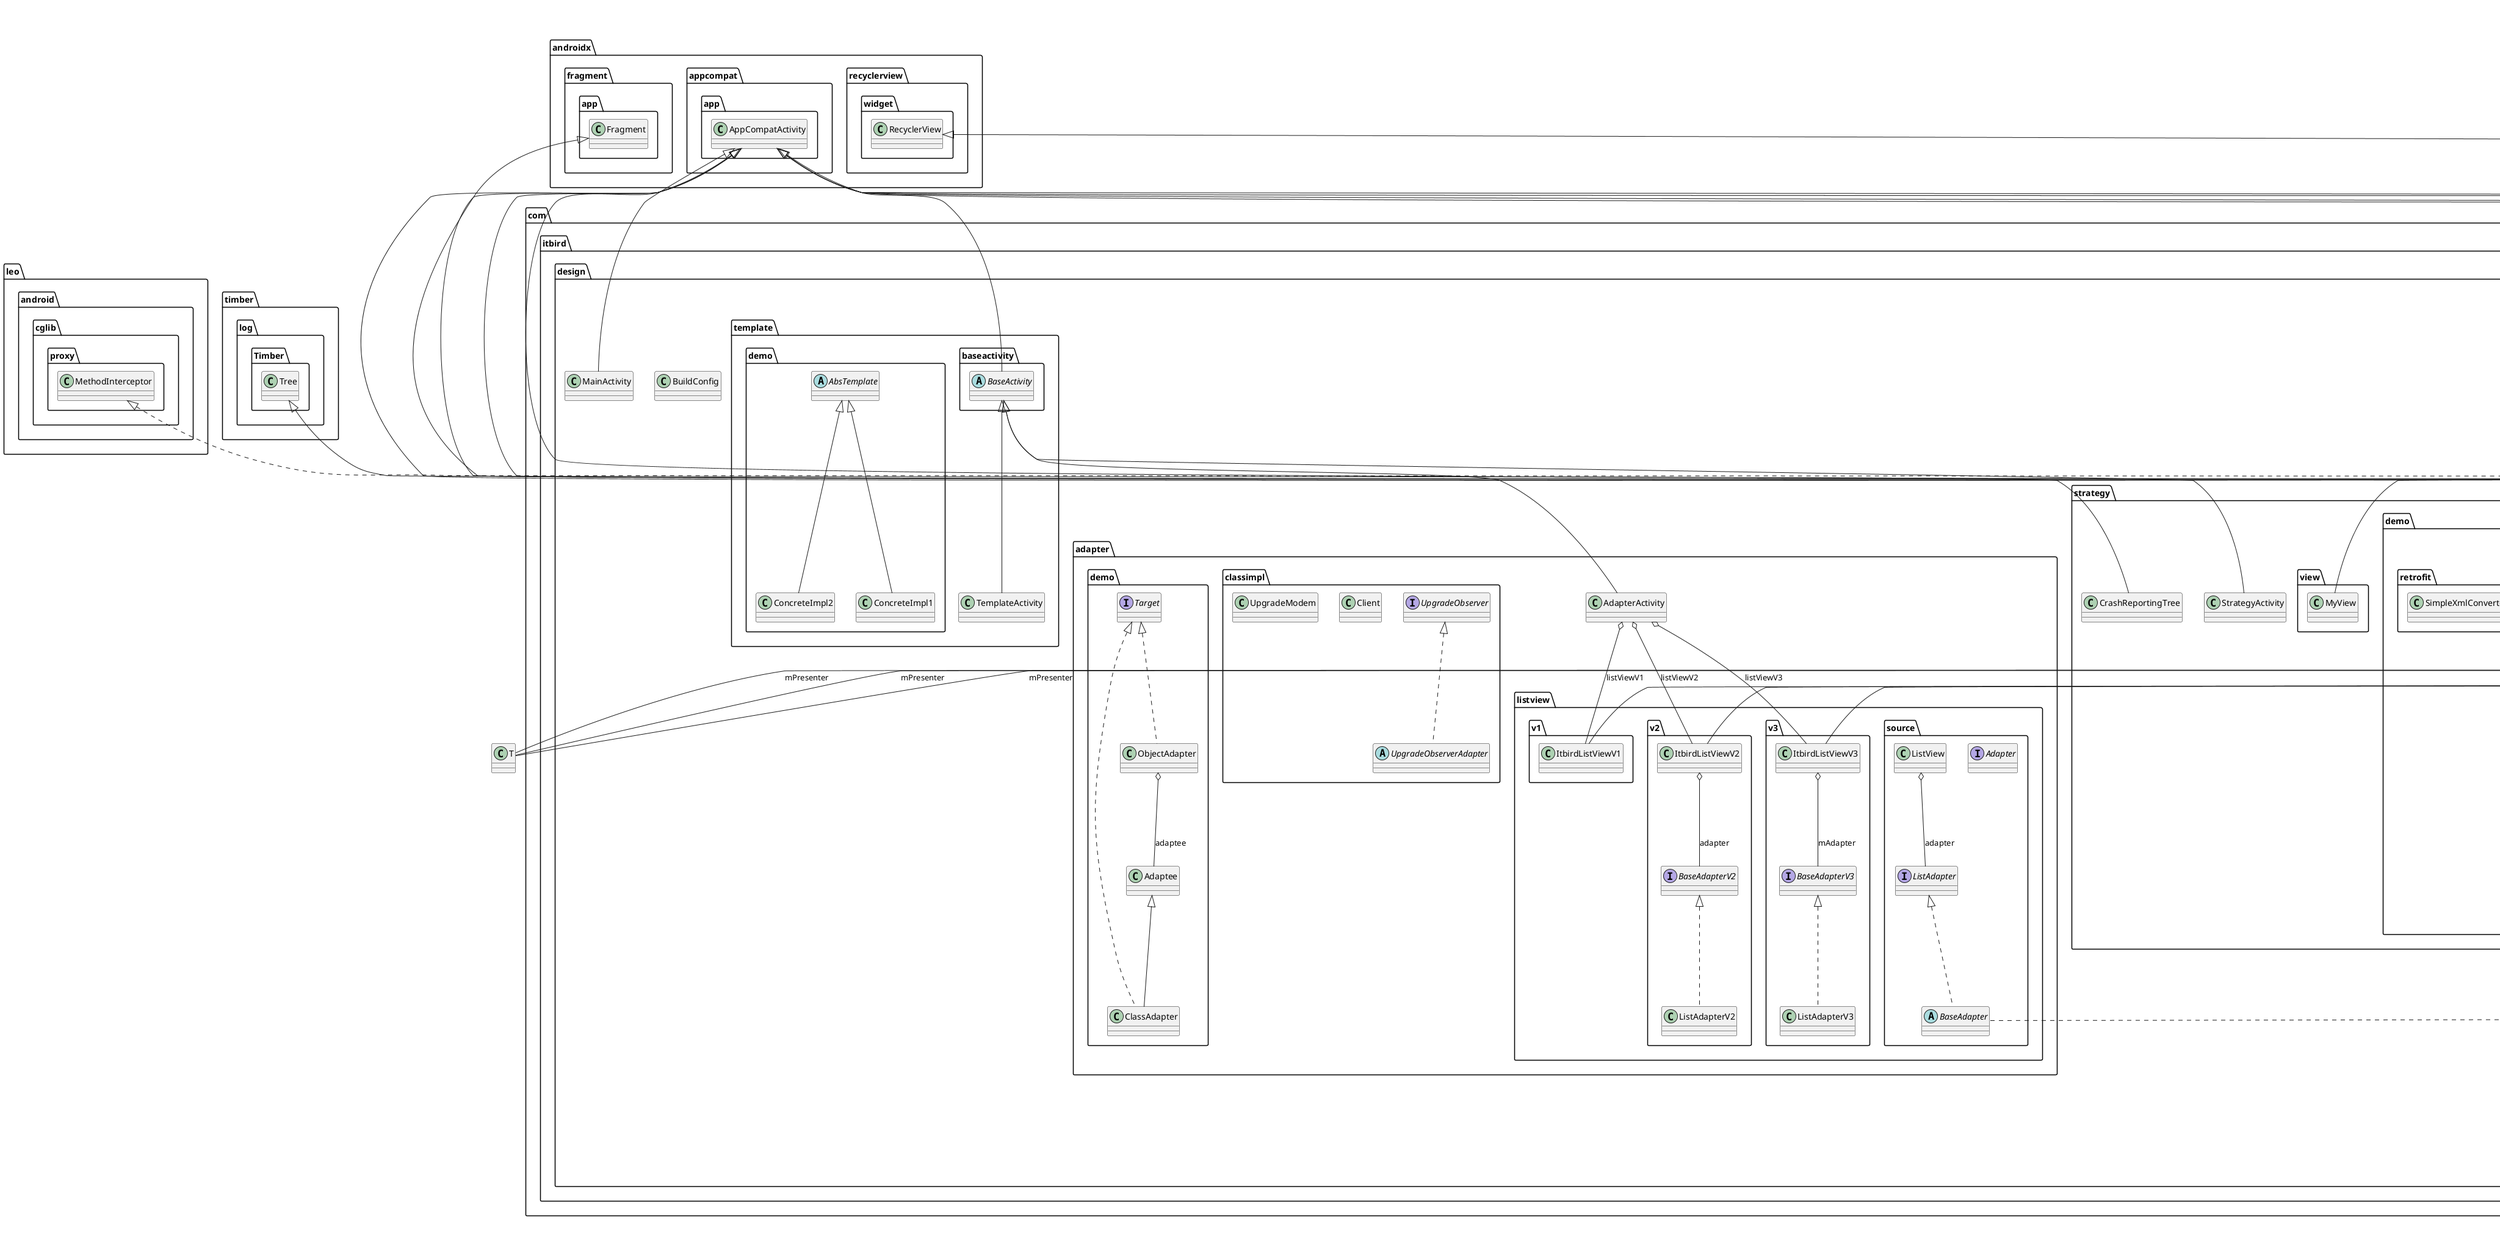 @startuml

title __DESIGNPATTERNPRACTICE.APP's Class Diagram__\n

  namespace com.itbird.design {
    class com.itbird.design.APP {
    }
  }
  

  namespace com.itbird.design {
    class com.itbird.design.BuildConfig {
    }
  }
  

  namespace com.itbird.design {
    class com.itbird.design.MainActivity {
    }
  }
  

  namespace com.itbird.design {
    namespace adapter {
      class com.itbird.design.adapter.AdapterActivity {
      }
    }
  }
  

  namespace com.itbird.design {
    namespace adapter {
      namespace classimpl {
        class com.itbird.design.adapter.classimpl.Client {
        }
      }
    }
  }
  

  namespace com.itbird.design {
    namespace adapter {
      namespace classimpl {
        class com.itbird.design.adapter.classimpl.UpgradeModem {
        }
      }
    }
  }
  

  namespace com.itbird.design {
    namespace adapter {
      namespace classimpl {
        interface com.itbird.design.adapter.classimpl.UpgradeObserver {
        }
      }
    }
  }
  

  namespace com.itbird.design {
    namespace adapter {
      namespace classimpl {
        abstract class com.itbird.design.adapter.classimpl.UpgradeObserverAdapter {
        }
      }
    }
  }
  

  namespace com.itbird.design {
    namespace adapter {
      namespace demo {
        class com.itbird.design.adapter.demo.Adaptee {
        }
      }
    }
  }
  

  namespace com.itbird.design {
    namespace adapter {
      namespace demo {
        class com.itbird.design.adapter.demo.ClassAdapter {
        }
      }
    }
  }
  

  namespace com.itbird.design {
    namespace adapter {
      namespace demo {
        class com.itbird.design.adapter.demo.ObjectAdapter {
        }
      }
    }
  }
  

  namespace com.itbird.design {
    namespace adapter {
      namespace demo {
        interface com.itbird.design.adapter.demo.Target {
        }
      }
    }
  }
  

  namespace com.itbird.design {
    namespace adapter {
      namespace listview.source {
        interface com.itbird.design.adapter.listview.source.Adapter {
        }
      }
    }
  }
  

  namespace com.itbird.design {
    namespace adapter {
      namespace listview.source {
        abstract class com.itbird.design.adapter.listview.source.BaseAdapter {
        }
      }
    }
  }
  

  namespace com.itbird.design {
    namespace adapter {
      namespace listview.source {
        interface com.itbird.design.adapter.listview.source.ListAdapter {
        }
      }
    }
  }
  

  namespace com.itbird.design {
    namespace adapter {
      namespace listview.source {
        class com.itbird.design.adapter.listview.source.ListView {
        }
      }
    }
  }
  

  namespace com.itbird.design {
    namespace adapter {
      namespace listview.v1 {
        class com.itbird.design.adapter.listview.v1.ItbirdListViewV1 {
        }
      }
    }
  }
  

  namespace com.itbird.design {
    namespace adapter {
      namespace listview.v2 {
        interface com.itbird.design.adapter.listview.v2.BaseAdapterV2 {
        }
      }
    }
  }
  

  namespace com.itbird.design {
    namespace adapter {
      namespace listview.v2 {
        class com.itbird.design.adapter.listview.v2.ItbirdListViewV2 {
        }
      }
    }
  }
  

  namespace com.itbird.design {
    namespace adapter {
      namespace listview.v2 {
        class com.itbird.design.adapter.listview.v2.ListAdapterV2 {
        }
      }
    }
  }
  

  namespace com.itbird.design {
    namespace adapter {
      namespace listview.v3 {
        interface com.itbird.design.adapter.listview.v3.BaseAdapterV3 {
        }
      }
    }
  }
  

  namespace com.itbird.design {
    namespace adapter {
      namespace listview.v3 {
        class com.itbird.design.adapter.listview.v3.ItbirdListViewV3 {
        }
      }
    }
  }
  

  namespace com.itbird.design {
    namespace adapter {
      namespace listview.v3 {
        class com.itbird.design.adapter.listview.v3.ListAdapterV3 {
        }
      }
    }
  }
  

  namespace com.itbird.design {
    namespace builder {
      class com.itbird.design.builder.BuilderActivity {
      }
    }
  }
  

  namespace com.itbird.design {
    namespace builder {
      namespace demo {
        interface com.itbird.design.builder.demo.BuilderInterface {
        }
      }
    }
  }
  

  namespace com.itbird.design {
    namespace builder {
      namespace demo {
        class com.itbird.design.builder.demo.Product {
        }
      }
    }
  }
  

  namespace com.itbird.design {
    namespace builder {
      namespace dialog {
        class com.itbird.design.builder.dialog.CommonDialog {
        }
      }
    }
  }
  

  namespace com.itbird.design {
    namespace builder {
      namespace dialog {
        class com.itbird.design.builder.dialog.CommonProgressDialog {
        }
      }
    }
  }
  

  namespace com.itbird.design {
    namespace builder {
      namespace dialog {
        abstract class com.itbird.design.builder.dialog.CustomCountDownTimer {
        }
      }
    }
  }
  

  namespace com.itbird.design {
    namespace builder {
      namespace dialog {
        class com.itbird.design.builder.dialog.CustomCountDownTimerDialog {
        }
      }
    }
  }
  

  namespace com.itbird.design {
    namespace builder {
      namespace navigationbar.v1 {
        class com.itbird.design.builder.navigationbar.v1.NavigationBar {
        }
      }
    }
  }
  

  namespace com.itbird.design {
    namespace chaiin {
      class com.itbird.design.chaiin.ChainActivity {
      }
    }
  }
  

  namespace com.itbird.design {
    namespace chaiin {
      namespace demo {
        abstract class com.itbird.design.chaiin.demo.Handler {
        }
      }
    }
  }
  

  namespace com.itbird.design {
    namespace chaiin {
      namespace demo {
        class com.itbird.design.chaiin.demo.Request {
        }
      }
    }
  }
  

  namespace com.itbird.design {
    namespace chaiin {
      namespace demo {
        class com.itbird.design.chaiin.demo.RequestHandler1 {
        }
      }
    }
  }
  

  namespace com.itbird.design {
    namespace chaiin {
      namespace demo {
        class com.itbird.design.chaiin.demo.RequestHandler2 {
        }
      }
    }
  }
  

  namespace com.itbird.design {
    namespace chaiin {
      namespace demo {
        class com.itbird.design.chaiin.demo.RequestHandler3 {
        }
      }
    }
  }
  

  namespace com.itbird.design {
    namespace chaiin {
      namespace upgrade.v1 {
        class com.itbird.design.chaiin.upgrade.v1.ASystemUpgradeRequestHandler {
        }
      }
    }
  }
  

  namespace com.itbird.design {
    namespace chaiin {
      namespace upgrade.v1 {
        class com.itbird.design.chaiin.upgrade.v1.BSystemUpgradeRequestHandler {
        }
      }
    }
  }
  

  namespace com.itbird.design {
    namespace chaiin {
      namespace upgrade.v1 {
        class com.itbird.design.chaiin.upgrade.v1.CSystemUpgradeRequestHandler {
        }
      }
    }
  }
  

  namespace com.itbird.design {
    namespace chaiin {
      namespace upgrade.v1 {
        class com.itbird.design.chaiin.upgrade.v1.InitUpgradeRequestHandler {
        }
      }
    }
  }
  

  namespace com.itbird.design {
    namespace chaiin {
      namespace upgrade.v1 {
        interface com.itbird.design.chaiin.upgrade.v1.UpgradeErrorCode {
        }
      }
    }
  }
  

  namespace com.itbird.design {
    namespace chaiin {
      namespace upgrade.v1 {
        class com.itbird.design.chaiin.upgrade.v1.UpgradeManager {
        }
      }
    }
  }
  

  namespace com.itbird.design {
    namespace chaiin {
      namespace upgrade.v1 {
        class com.itbird.design.chaiin.upgrade.v1.UpgradeRequest {
        }
      }
    }
  }
  

  namespace com.itbird.design {
    namespace chaiin {
      namespace upgrade.v1 {
        abstract class com.itbird.design.chaiin.upgrade.v1.UpgradeRequestHandler {
        }
      }
    }
  }
  

  namespace com.itbird.design {
    namespace chaiin {
      namespace upgrade.v1 {
        interface com.itbird.design.chaiin.upgrade.v1.UpgradeResultObservable {
        }
      }
    }
  }
  

  namespace com.itbird.design {
    namespace chaiin {
      namespace upgrade.v1 {
        class com.itbird.design.chaiin.upgrade.v1.UpgradeResultObservableAdapter {
        }
      }
    }
  }
  

  namespace com.itbird.design {
    namespace decorator {
      class com.itbird.design.decorator.DecoratorActivity {
      }
    }
  }
  

  namespace com.itbird.design {
    namespace decorator {
      namespace demo {
        abstract class com.itbird.design.decorator.demo.Component {
        }
      }
    }
  }
  

  namespace com.itbird.design {
    namespace decorator {
      namespace demo {
        class com.itbird.design.decorator.demo.ComponentImplA {
        }
      }
    }
  }
  

  namespace com.itbird.design {
    namespace decorator {
      namespace demo {
        class com.itbird.design.decorator.demo.ComponentImplB {
        }
      }
    }
  }
  

  namespace com.itbird.design {
    namespace decorator {
      namespace demo {
        class com.itbird.design.decorator.demo.ConCreateComponent {
        }
      }
    }
  }
  

  namespace com.itbird.design {
    namespace decorator {
      namespace demo {
        abstract class com.itbird.design.decorator.demo.DecoratorComponent {
        }
      }
    }
  }
  

  namespace com.itbird.design {
    namespace decorator {
      namespace recycleview {
        class com.itbird.design.decorator.recycleview.WrapperRecycleView {
        }
      }
    }
  }
  

  namespace com.itbird.design {
    namespace decorator {
      namespace recycleview {
        class com.itbird.design.decorator.recycleview.WrapperRecyclerAdapter {
        }
      }
    }
  }
  

  namespace com.itbird.design {
    namespace factory {
      class com.itbird.design.factory.FactoryActivity {
      }
    }
  }
  

  namespace com.itbird.design {
    namespace factory {
      namespace demo.v1 {
        class com.itbird.design.factory.demo.v1.ConCreteIProductA {
        }
      }
    }
  }
  

  namespace com.itbird.design {
    namespace factory {
      namespace demo.v1 {
        class com.itbird.design.factory.demo.v1.ConCreteIProductB {
        }
      }
    }
  }
  

  namespace com.itbird.design {
    namespace factory {
      namespace demo.v1 {
        class com.itbird.design.factory.demo.v1.ConCreteIProductC {
        }
      }
    }
  }
  

  namespace com.itbird.design {
    namespace factory {
      namespace demo.v1 {
        class com.itbird.design.factory.demo.v1.ConcreteFactory {
        }
      }
    }
  }
  

  namespace com.itbird.design {
    namespace factory {
      namespace demo.v1 {
        interface com.itbird.design.factory.demo.v1.IFactroy {
        }
      }
    }
  }
  

  namespace com.itbird.design {
    namespace factory {
      namespace demo.v1 {
        interface com.itbird.design.factory.demo.v1.IProduct {
        }
      }
    }
  }
  

  namespace com.itbird.design {
    namespace factory {
      namespace demo.v2 {
        class com.itbird.design.factory.demo.v2.ConCreteIProductD {
        }
      }
    }
  }
  

  namespace com.itbird.design {
    namespace factory {
      namespace demo.v2 {
        class com.itbird.design.factory.demo.v2.ConcreteFactory {
        }
      }
    }
  }
  

  namespace com.itbird.design {
    namespace factory {
      namespace demo.v2 {
        interface com.itbird.design.factory.demo.v2.IFactroy {
        }
      }
    }
  }
  

  namespace com.itbird.design {
    namespace factory {
      namespace imageLoader.v5 {
        class com.itbird.design.factory.imageLoader.v5.GlideImageLoader {
        }
      }
    }
  }
  

  namespace com.itbird.design {
    namespace factory {
      namespace imageLoader.v5 {
        interface com.itbird.design.factory.imageLoader.v5.IImageFactroy {
        }
      }
    }
  }
  

  namespace com.itbird.design {
    namespace factory {
      namespace imageLoader.v5 {
        interface com.itbird.design.factory.imageLoader.v5.ILoadImage {
        }
      }
    }
  }
  

  namespace com.itbird.design {
    namespace factory {
      namespace imageLoader.v5 {
        class com.itbird.design.factory.imageLoader.v5.ImageLoaderFactory {
        }
      }
    }
  }
  

  namespace com.itbird.design {
    namespace factory {
      namespace imageLoader.v5 {
        class com.itbird.design.factory.imageLoader.v5.PicassoImageLoader {
        }
      }
    }
  }
  

  namespace com.itbird.design {
    namespace factory {
      namespace storage {
        class com.itbird.design.factory.storage.DiskStorageHandler {
        }
      }
    }
  }
  

  namespace com.itbird.design {
    namespace factory {
      namespace storage {
        interface com.itbird.design.factory.storage.IStorage {
        }
      }
    }
  }
  

  namespace com.itbird.design {
    namespace factory {
      namespace storage {
        interface com.itbird.design.factory.storage.IStorageFactroy {
        }
      }
    }
  }
  

  namespace com.itbird.design {
    namespace factory {
      namespace storage {
        class com.itbird.design.factory.storage.MemoryStorageHandler {
        }
      }
    }
  }
  

  namespace com.itbird.design {
    namespace factory {
      namespace storage {
        class com.itbird.design.factory.storage.PreferencesStorageHandler {
        }
      }
    }
  }
  

  namespace com.itbird.design {
    namespace factory {
      namespace storage {
        class com.itbird.design.factory.storage.StorageFactroy {
        }
      }
    }
  }
  

  namespace com.itbird.design {
    namespace observer {
      class com.itbird.design.observer.ObserverActivity {
      }
    }
  }
  

  namespace com.itbird.design {
    namespace observer {
      namespace demo {
        interface com.itbird.design.observer.demo.Observable {
        }
      }
    }
  }
  

  namespace com.itbird.design {
    namespace observer {
      namespace demo {
        class com.itbird.design.observer.demo.ObservableImpl {
        }
      }
    }
  }
  

  namespace com.itbird.design {
    namespace observer {
      namespace demo {
        interface com.itbird.design.observer.demo.Observer {
        }
      }
    }
  }
  

  namespace com.itbird.design {
    namespace observer {
      namespace listadapter {
        abstract class com.itbird.design.observer.listadapter.BaseAdapter {
        }
      }
    }
  }
  

  namespace com.itbird.design {
    namespace observer {
      namespace listadapter {
        class com.itbird.design.observer.listadapter.DataSetObservable {
        }
      }
    }
  }
  

  namespace com.itbird.design {
    namespace observer {
      namespace listadapter {
        abstract class com.itbird.design.observer.listadapter.DataSetObserver {
        }
      }
    }
  }
  

  namespace com.itbird.design {
    namespace observer {
      namespace listadapter {
        abstract class com.itbird.design.observer.listadapter.Observable {
        }
      }
    }
  }
  

  namespace com.itbird.design {
    namespace principle {
      class com.itbird.design.principle.PrincipleActivity {
      }
    }
  }
  

  namespace com.itbird.design {
    namespace principle {
      namespace imageloader.v1 {
        class com.itbird.design.principle.imageloader.v1.ImageLoader {
        }
      }
    }
  }
  

  namespace com.itbird.design {
    namespace principle {
      namespace imageloader.v2 {
        class com.itbird.design.principle.imageloader.v2.ImageCache {
        }
      }
    }
  }
  

  namespace com.itbird.design {
    namespace principle {
      namespace imageloader.v2 {
        class com.itbird.design.principle.imageloader.v2.ImageDownload {
        }
      }
    }
  }
  

  namespace com.itbird.design {
    namespace principle {
      namespace imageloader.v2 {
        class com.itbird.design.principle.imageloader.v2.ImageLoader {
        }
      }
    }
  }
  

  namespace com.itbird.design {
    namespace principle {
      namespace imageloader.v3 {
        class com.itbird.design.principle.imageloader.v3.DiskCache {
        }
      }
    }
  }
  

  namespace com.itbird.design {
    namespace principle {
      namespace imageloader.v3 {
        interface com.itbird.design.principle.imageloader.v3.ICache {
        }
      }
    }
  }
  

  namespace com.itbird.design {
    namespace principle {
      namespace imageloader.v3 {
        class com.itbird.design.principle.imageloader.v3.ImageDownload {
        }
      }
    }
  }
  

  namespace com.itbird.design {
    namespace principle {
      namespace imageloader.v3 {
        class com.itbird.design.principle.imageloader.v3.ImageLoader {
        }
      }
    }
  }
  

  namespace com.itbird.design {
    namespace principle {
      namespace imageloader.v3 {
        class com.itbird.design.principle.imageloader.v3.MemoryCache {
        }
      }
    }
  }
  

  namespace com.itbird.design {
    namespace principle {
      namespace imageloader.v4 {
        class com.itbird.design.principle.imageloader.v4.DiskCache {
        }
      }
    }
  }
  

  namespace com.itbird.design {
    namespace principle {
      namespace imageloader.v4 {
        interface com.itbird.design.principle.imageloader.v4.DownloadCallback {
        }
      }
    }
  }
  

  namespace com.itbird.design {
    namespace principle {
      namespace imageloader.v4 {
        interface com.itbird.design.principle.imageloader.v4.ICache {
        }
      }
    }
  }
  

  namespace com.itbird.design {
    namespace principle {
      namespace imageloader.v4 {
        interface com.itbird.design.principle.imageloader.v4.IDownloadRequest {
        }
      }
    }
  }
  

  namespace com.itbird.design {
    namespace principle {
      namespace imageloader.v4 {
        class com.itbird.design.principle.imageloader.v4.ImageLoader {
        }
      }
    }
  }
  

  namespace com.itbird.design {
    namespace principle {
      namespace imageloader.v4 {
        class com.itbird.design.principle.imageloader.v4.MemoryCache {
        }
      }
    }
  }
  

  namespace com.itbird.design {
    namespace principle {
      namespace imageloader.v4 {
        class com.itbird.design.principle.imageloader.v4.MyImageDownload {
        }
      }
    }
  }
  

  namespace com.itbird.design {
    namespace principle {
      namespace mvp.google {
        interface com.itbird.design.principle.mvp.google.BasePresenter {
        }
      }
    }
  }
  

  namespace com.itbird.design {
    namespace principle {
      namespace mvp.google {
        interface com.itbird.design.principle.mvp.google.BaseView {
        }
      }
    }
  }
  

  namespace com.itbird.design {
    namespace principle {
      namespace mvp.google {
        interface com.itbird.design.principle.mvp.google.TaskDetailContract {
        }
      }
    }
  }
  

  namespace com.itbird.design {
    namespace principle {
      namespace mvp.google {
        class com.itbird.design.principle.mvp.google.TaskGoogleActivity {
        }
      }
    }
  }
  

  namespace com.itbird.design {
    namespace principle {
      namespace mvp.google {
        class com.itbird.design.principle.mvp.google.TaskGooglePresenter {
        }
      }
    }
  }
  

  namespace com.itbird.design {
    namespace principle {
      namespace mvp.v1 {
        abstract class com.itbird.design.principle.mvp.v1.BaseActivity {
        }
      }
    }
  }
  

  namespace com.itbird.design {
    namespace principle {
      namespace mvp.v1 {
        class com.itbird.design.principle.mvp.v1.BasePresenter {
        }
      }
    }
  }
  

  namespace com.itbird.design {
    namespace principle {
      namespace mvp.v1 {
        interface com.itbird.design.principle.mvp.v1.IPresenter {
        }
      }
    }
  }
  

  namespace com.itbird.design {
    namespace principle {
      namespace mvp.v1 {
        interface com.itbird.design.principle.mvp.v1.IView {
        }
      }
    }
  }
  

  namespace com.itbird.design {
    namespace principle {
      namespace mvp.v1 {
        class com.itbird.design.principle.mvp.v1.TaskMyActivity {
        }
      }
    }
  }
  

  namespace com.itbird.design {
    namespace principle {
      namespace mvp.v1 {
        interface com.itbird.design.principle.mvp.v1.TaskMyContract {
        }
      }
    }
  }
  

  namespace com.itbird.design {
    namespace principle {
      namespace mvp.v1 {
        class com.itbird.design.principle.mvp.v1.TaskMyPresenter {
        }
      }
    }
  }
  

  namespace com.itbird.design {
    namespace principle {
      namespace mvp.v2 {
        abstract class com.itbird.design.principle.mvp.v2.BaseActivity {
        }
      }
    }
  }
  

  namespace com.itbird.design {
    namespace principle {
      namespace mvp.v2 {
        abstract class com.itbird.design.principle.mvp.v2.BasePresenter {
        }
      }
    }
  }
  

  namespace com.itbird.design {
    namespace principle {
      namespace mvp.v2 {
        class com.itbird.design.principle.mvp.v2.TaskMyActivity {
        }
      }
    }
  }
  

  namespace com.itbird.design {
    namespace principle {
      namespace mvp.v2 {
        interface com.itbird.design.principle.mvp.v2.TaskMyContract {
        }
      }
    }
  }
  

  namespace com.itbird.design {
    namespace principle {
      namespace mvp.v2 {
        class com.itbird.design.principle.mvp.v2.TaskMyPresenter {
        }
      }
    }
  }
  

  namespace com.itbird.design {
    namespace principle {
      namespace mvp.v3 {
        abstract class com.itbird.design.principle.mvp.v3.BaseActivity {
        }
      }
    }
  }
  

  namespace com.itbird.design {
    namespace principle {
      namespace mvp.v3 {
        abstract class com.itbird.design.principle.mvp.v3.BaseFragment {
        }
      }
    }
  }
  

  namespace com.itbird.design {
    namespace principle {
      namespace mvp.v3 {
        abstract class com.itbird.design.principle.mvp.v3.BasePresenter {
        }
      }
    }
  }
  

  namespace com.itbird.design {
    namespace principle {
      namespace mvp.v3 {
        interface com.itbird.design.principle.mvp.v3.IPresenter {
        }
      }
    }
  }
  

  namespace com.itbird.design {
    namespace principle {
      namespace mvp.v3 {
        class com.itbird.design.principle.mvp.v3.TaskMyActivity {
        }
      }
    }
  }
  

  namespace com.itbird.design {
    namespace principle {
      namespace mvp.v3 {
        interface com.itbird.design.principle.mvp.v3.TaskMyContract {
        }
      }
    }
  }
  

  namespace com.itbird.design {
    namespace principle {
      namespace mvp.v3 {
        class com.itbird.design.principle.mvp.v3.TaskMyPresenter {
        }
      }
    }
  }
  

  namespace com.itbird.design {
    namespace proxy {
      class com.itbird.design.proxy.ProxyActivity {
      }
    }
  }
  

  namespace com.itbird.design {
    namespace proxy {
      namespace demo.dynamic.v1 {
        class com.itbird.design.proxy.demo.dynamic.v1.Client {
        }
      }
    }
  }
  

  namespace com.itbird.design {
    namespace proxy {
      namespace demo.dynamic.v1 {
        interface com.itbird.design.proxy.demo.dynamic.v1.IObject {
        }
      }
    }
  }
  

  namespace com.itbird.design {
    namespace proxy {
      namespace demo.dynamic.v1 {
        class com.itbird.design.proxy.demo.dynamic.v1.ProxyObject {
        }
      }
    }
  }
  

  namespace com.itbird.design {
    namespace proxy {
      namespace demo.dynamic.v1 {
        class com.itbird.design.proxy.demo.dynamic.v1.SourceObject {
        }
      }
    }
  }
  

  namespace com.itbird.design {
    namespace proxy {
      namespace demo.dynamic.v2 {
        class com.itbird.design.proxy.demo.dynamic.v2.Client {
        }
      }
    }
  }
  

  namespace com.itbird.design {
    namespace proxy {
      namespace demo.dynamic.v2 {
        class com.itbird.design.proxy.demo.dynamic.v2.ProxyMethodInterceptor {
        }
      }
    }
  }
  

  namespace com.itbird.design {
    namespace proxy {
      namespace demo.dynamic.v2 {
        class com.itbird.design.proxy.demo.dynamic.v2.SourceObject {
        }
      }
    }
  }
  

  namespace com.itbird.design {
    namespace proxy {
      namespace demo.staticc {
        class com.itbird.design.proxy.demo.staticc.Client {
        }
      }
    }
  }
  

  namespace com.itbird.design {
    namespace proxy {
      namespace demo.staticc {
        interface com.itbird.design.proxy.demo.staticc.IObject {
        }
      }
    }
  }
  

  namespace com.itbird.design {
    namespace proxy {
      namespace demo.staticc {
        class com.itbird.design.proxy.demo.staticc.ProxyObject {
        }
      }
    }
  }
  

  namespace com.itbird.design {
    namespace proxy {
      namespace demo.staticc {
        class com.itbird.design.proxy.demo.staticc.SourceObject {
        }
      }
    }
  }
  

  namespace com.itbird.design {
    namespace singleton.activitymanager {
      class com.itbird.design.singleton.activitymanager.ActivityManager {
      }
    }
  }
  

  namespace com.itbird.design {
    namespace singleton.activitymanager {
      abstract class com.itbird.design.singleton.activitymanager.BaseActivity {
      }
    }
  }
  

  namespace com.itbird.design {
    namespace singleton.activitymanager {
      class com.itbird.design.singleton.activitymanager.LoginActivity {
      }
    }
  }
  

  namespace com.itbird.design {
    namespace singleton.activitymanager {
      class com.itbird.design.singleton.activitymanager.RegisterActivity {
      }
    }
  }
  

  namespace com.itbird.design {
    namespace singleton.activitymanager {
      class com.itbird.design.singleton.activitymanager.SingletonActivity {
      }
    }
  }
  

  namespace com.itbird.design {
    namespace singleton.implmethod.v1 {
      class com.itbird.design.singleton.implmethod.v1.Singletom {
      }
    }
  }
  

  namespace com.itbird.design {
    namespace singleton.implmethod.v2 {
      class com.itbird.design.singleton.implmethod.v2.Singletom {
      }
    }
  }
  

  namespace com.itbird.design {
    namespace singleton.implmethod.v3 {
      class com.itbird.design.singleton.implmethod.v3.Singletom {
      }
    }
  }
  

  namespace com.itbird.design {
    namespace singleton.implmethod.v4 {
      class com.itbird.design.singleton.implmethod.v4.Singletom {
      }
    }
  }
  

  namespace com.itbird.design {
    namespace singleton.implmethod.v5 {
      class com.itbird.design.singleton.implmethod.v5.Singletom {
      }
    }
  }
  

  namespace com.itbird.design {
    namespace singleton.implmethod.v6 {
      enum Singletom {
      }
    }
  }
  

  namespace com.itbird.design {
    namespace strategy {
      class com.itbird.design.strategy.CrashReportingTree {
      }
    }
  }
  

  namespace com.itbird.design {
    namespace strategy {
      class com.itbird.design.strategy.StrategyActivity {
      }
    }
  }
  

  namespace com.itbird.design {
    namespace strategy {
      namespace demo.compute.v1 {
        class com.itbird.design.strategy.demo.compute.v1.Compute {
        }
      }
    }
  }
  

  namespace com.itbird.design {
    namespace strategy {
      namespace demo.compute.v2 {
        class com.itbird.design.strategy.demo.compute.v2.ComputeADD {
        }
      }
    }
  }
  

  namespace com.itbird.design {
    namespace strategy {
      namespace demo.compute.v2 {
        class com.itbird.design.strategy.demo.compute.v2.ComputeDel {
        }
      }
    }
  }
  

  namespace com.itbird.design {
    namespace strategy {
      namespace demo.compute.v2 {
        class com.itbird.design.strategy.demo.compute.v2.ComputeDiv {
        }
      }
    }
  }
  

  namespace com.itbird.design {
    namespace strategy {
      namespace demo.compute.v2 {
        class com.itbird.design.strategy.demo.compute.v2.ComputeMul {
        }
      }
    }
  }
  

  namespace com.itbird.design {
    namespace strategy {
      namespace demo.compute.v2 {
        class com.itbird.design.strategy.demo.compute.v2.Context {
        }
      }
    }
  }
  

  namespace com.itbird.design {
    namespace strategy {
      namespace demo.compute.v2 {
        interface com.itbird.design.strategy.demo.compute.v2.ICompute {
        }
      }
    }
  }
  

  namespace com.itbird.design {
    namespace strategy {
      namespace demo.interpolator {
        class com.itbird.design.strategy.demo.interpolator.AccelerateDecelerateInterpolator {
        }
      }
    }
  }
  

  namespace com.itbird.design {
    namespace strategy {
      namespace demo.interpolator {
        class com.itbird.design.strategy.demo.interpolator.AccelerateInterpolator {
        }
      }
    }
  }
  

  namespace com.itbird.design {
    namespace strategy {
      namespace demo.interpolator {
        abstract class com.itbird.design.strategy.demo.interpolator.BaseInterpolator {
        }
      }
    }
  }
  

  namespace com.itbird.design {
    namespace strategy {
      namespace demo.interpolator {
        interface com.itbird.design.strategy.demo.interpolator.Interpolator {
        }
      }
    }
  }
  

  namespace com.itbird.design {
    namespace strategy {
      namespace demo.interpolator {
        class com.itbird.design.strategy.demo.interpolator.LinearInterpolator {
        }
      }
    }
  }
  

  namespace com.itbird.design {
    namespace strategy {
      namespace demo.interpolator {
        class com.itbird.design.strategy.demo.interpolator.ObjectAnimator {
        }
      }
    }
  }
  

  namespace com.itbird.design {
    namespace strategy {
      namespace demo.interpolator {
        interface com.itbird.design.strategy.demo.interpolator.TimeInterpolator {
        }
      }
    }
  }
  

  namespace com.itbird.design {
    namespace strategy {
      namespace demo.interpolator {
        class com.itbird.design.strategy.demo.interpolator.ValueAnimator {
        }
      }
    }
  }
  

  namespace com.itbird.design {
    namespace strategy {
      namespace demo.money.v1 {
        class com.itbird.design.strategy.demo.money.v1.FinanceManagerV1 {
        }
      }
    }
  }
  

  namespace com.itbird.design {
    namespace strategy {
      namespace demo.money.v2 {
        class com.itbird.design.strategy.demo.money.v2.FinanceContext {
        }
      }
    }
  }
  

  namespace com.itbird.design {
    namespace strategy {
      namespace demo.money.v2 {
        interface com.itbird.design.strategy.demo.money.v2.IFinance {
        }
      }
    }
  }
  

  namespace com.itbird.design {
    namespace strategy {
      namespace demo.money.v2 {
        class com.itbird.design.strategy.demo.money.v2.LiCaiTongFinance {
        }
      }
    }
  }
  

  namespace com.itbird.design {
    namespace strategy {
      namespace demo.money.v2 {
        class com.itbird.design.strategy.demo.money.v2.YuEBaoFinance {
        }
      }
    }
  }
  

  namespace com.itbird.design {
    namespace strategy {
      namespace demo.recycleview {
        class com.itbird.design.strategy.demo.recycleview.GridLayoutManager {
        }
      }
    }
  }
  

  namespace com.itbird.design {
    namespace strategy {
      namespace demo.recycleview {
        class com.itbird.design.strategy.demo.recycleview.LinearLayoutManager {
        }
      }
    }
  }
  

  namespace com.itbird.design {
    namespace strategy {
      namespace demo.recycleview {
        class com.itbird.design.strategy.demo.recycleview.RecyclerView {
        }
      }
    }
  }
  

  namespace com.itbird.design {
    namespace strategy {
      namespace demo.retrofit {
        interface com.itbird.design.strategy.demo.retrofit.Converter {
        }
      }
    }
  }
  

  namespace com.itbird.design {
    namespace strategy {
      namespace demo.retrofit {
        class com.itbird.design.strategy.demo.retrofit.GsonConverterFactory {
        }
      }
    }
  }
  

  namespace com.itbird.design {
    namespace strategy {
      namespace demo.retrofit {
        class com.itbird.design.strategy.demo.retrofit.Retrofit {
        }
      }
    }
  }
  

  namespace com.itbird.design {
    namespace strategy {
      namespace demo.retrofit {
        class com.itbird.design.strategy.demo.retrofit.SimpleXmlConverterFactory {
        }
      }
    }
  }
  

  namespace com.itbird.design {
    namespace strategy {
      namespace view {
        class com.itbird.design.strategy.view.MyView {
        }
      }
    }
  }
  

  namespace com.itbird.design {
    namespace template {
      class com.itbird.design.template.TemplateActivity {
      }
    }
  }
  

  namespace com.itbird.design {
    namespace template {
      namespace baseactivity {
        abstract class com.itbird.design.template.baseactivity.BaseActivity {
        }
      }
    }
  }
  

  namespace com.itbird.design {
    namespace template {
      namespace demo {
        abstract class com.itbird.design.template.demo.AbsTemplate {
        }
      }
    }
  }
  

  namespace com.itbird.design {
    namespace template {
      namespace demo {
        class com.itbird.design.template.demo.ConcreteImpl1 {
        }
      }
    }
  }
  

  namespace com.itbird.design {
    namespace template {
      namespace demo {
        class com.itbird.design.template.demo.ConcreteImpl2 {
        }
      }
    }
  }
  

  namespace com.itbird.design {
    namespace utils {
      class com.itbird.design.utils.CloseUtils {
      }
    }
  }
  

  namespace com.itbird.design {
    namespace utils {
      class com.itbird.design.utils.UIHandler {
      }
    }
  }
  

  com.itbird.design.APP -up-|> android.app.Application
  com.itbird.design.MainActivity -up-|> androidx.appcompat.app.AppCompatActivity
  com.itbird.design.adapter.AdapterActivity -up-|> com.itbird.design.template.baseactivity.BaseActivity
  com.itbird.design.adapter.AdapterActivity o-- com.itbird.design.adapter.listview.v1.ItbirdListViewV1 : listViewV1
  com.itbird.design.adapter.AdapterActivity o-- com.itbird.design.adapter.listview.v2.ItbirdListViewV2 : listViewV2
  com.itbird.design.adapter.AdapterActivity o-- com.itbird.design.adapter.listview.v3.ItbirdListViewV3 : listViewV3
  com.itbird.design.adapter.classimpl.UpgradeObserverAdapter .up.|> com.itbird.design.adapter.classimpl.UpgradeObserver
  com.itbird.design.adapter.demo.ClassAdapter .up.|> com.itbird.design.adapter.demo.Target
  com.itbird.design.adapter.demo.ClassAdapter -up-|> com.itbird.design.adapter.demo.Adaptee
  com.itbird.design.adapter.demo.ObjectAdapter .up.|> com.itbird.design.adapter.demo.Target
  com.itbird.design.adapter.demo.ObjectAdapter o-- com.itbird.design.adapter.demo.Adaptee : adaptee
  com.itbird.design.adapter.listview.source.BaseAdapter .up.|> android.widget.SpinnerAdapter
  com.itbird.design.adapter.listview.source.BaseAdapter .up.|> com.itbird.design.adapter.listview.source.ListAdapter
  com.itbird.design.adapter.listview.source.ListView o-- com.itbird.design.adapter.listview.source.ListAdapter : adapter
  com.itbird.design.adapter.listview.v1.ItbirdListViewV1 -up-|> android.widget.ScrollView
  com.itbird.design.adapter.listview.v2.ItbirdListViewV2 -up-|> android.widget.ScrollView
  com.itbird.design.adapter.listview.v2.ItbirdListViewV2 o-- com.itbird.design.adapter.listview.v2.BaseAdapterV2 : adapter
  com.itbird.design.adapter.listview.v2.ListAdapterV2 .up.|> com.itbird.design.adapter.listview.v2.BaseAdapterV2
  com.itbird.design.adapter.listview.v3.ItbirdListViewV3 -up-|> android.widget.ScrollView
  com.itbird.design.adapter.listview.v3.ItbirdListViewV3 o-- com.itbird.design.adapter.listview.v3.BaseAdapterV3 : mAdapter
  com.itbird.design.adapter.listview.v3.ListAdapterV3 .up.|> com.itbird.design.adapter.listview.v3.BaseAdapterV3
  com.itbird.design.builder.BuilderActivity -up-|> androidx.appcompat.app.AppCompatActivity
  com.itbird.design.builder.dialog.CommonDialog .up.|> android.content.DialogInterface
  com.itbird.design.builder.dialog.CommonDialog -up-|> android.app.Dialog
  com.itbird.design.builder.dialog.CommonDialog o-- com.itbird.design.builder.dialog.CommonDialog.ButtonHandler : handler
  com.itbird.design.builder.dialog.CommonProgressDialog -up-|> android.app.Dialog
  com.itbird.design.builder.dialog.CustomCountDownTimerDialog -up-|> android.app.Dialog
  com.itbird.design.chaiin.ChainActivity -up-|> androidx.appcompat.app.AppCompatActivity
  com.itbird.design.chaiin.demo.Handler o-- com.itbird.design.chaiin.demo.Handler : next
  com.itbird.design.chaiin.demo.RequestHandler1 -up-|> com.itbird.design.chaiin.demo.Handler
  com.itbird.design.chaiin.demo.RequestHandler2 -up-|> com.itbird.design.chaiin.demo.Handler
  com.itbird.design.chaiin.demo.RequestHandler3 -up-|> com.itbird.design.chaiin.demo.Handler
  com.itbird.design.chaiin.upgrade.v1.ASystemUpgradeRequestHandler -up-|> com.itbird.design.chaiin.upgrade.v1.UpgradeRequestHandler
  com.itbird.design.chaiin.upgrade.v1.BSystemUpgradeRequestHandler -up-|> com.itbird.design.chaiin.upgrade.v1.UpgradeRequestHandler
  com.itbird.design.chaiin.upgrade.v1.CSystemUpgradeRequestHandler -up-|> com.itbird.design.chaiin.upgrade.v1.UpgradeRequestHandler
  com.itbird.design.chaiin.upgrade.v1.InitUpgradeRequestHandler -up-|> com.itbird.design.chaiin.upgrade.v1.UpgradeRequestHandler
  com.itbird.design.chaiin.upgrade.v1.UpgradeManager o-- com.itbird.design.chaiin.upgrade.v1.UpgradeResultObservableAdapter : mAdapter
  com.itbird.design.chaiin.upgrade.v1.UpgradeRequestHandler o-- com.itbird.design.chaiin.upgrade.v1.UpgradeRequestHandler : nextHandler
  com.itbird.design.chaiin.upgrade.v1.UpgradeResultObservableAdapter .up.|> com.itbird.design.chaiin.upgrade.v1.UpgradeResultObservable
  com.itbird.design.chaiin.upgrade.v1.UpgradeResultObservableAdapter -up-|> android.database.Observable
  com.itbird.design.decorator.DecoratorActivity -up-|> androidx.appcompat.app.AppCompatActivity
  com.itbird.design.decorator.DecoratorActivity o-- com.itbird.design.decorator.DecoratorActivity.MyRecycleViewAdapter : adapter
  com.itbird.design.decorator.demo.ComponentImplA -up-|> com.itbird.design.decorator.demo.DecoratorComponent
  com.itbird.design.decorator.demo.ComponentImplB -up-|> com.itbird.design.decorator.demo.DecoratorComponent
  com.itbird.design.decorator.demo.ConCreateComponent -up-|> com.itbird.design.decorator.demo.Component
  com.itbird.design.decorator.demo.DecoratorComponent -up-|> com.itbird.design.decorator.demo.Component
  com.itbird.design.decorator.demo.DecoratorComponent o-- com.itbird.design.decorator.demo.Component : component
  com.itbird.design.decorator.recycleview.WrapperRecycleView -up-|> androidx.recyclerview.widget.RecyclerView
  com.itbird.design.decorator.recycleview.WrapperRecycleView o-- com.itbird.design.decorator.recycleview.WrapperRecyclerAdapter : wrapperRecyclerAdapter
  com.itbird.design.decorator.recycleview.WrapperRecyclerAdapter -up-|> androidx.recyclerview.widget.RecyclerView.Adapter
  com.itbird.design.factory.FactoryActivity -up-|> androidx.appcompat.app.AppCompatActivity
  com.itbird.design.factory.demo.v1.ConCreteIProductA .up.|> com.itbird.design.factory.demo.v1.IProduct
  com.itbird.design.factory.demo.v1.ConCreteIProductB .up.|> com.itbird.design.factory.demo.v1.IProduct
  com.itbird.design.factory.demo.v1.ConCreteIProductC .up.|> com.itbird.design.factory.demo.v1.IProduct
  com.itbird.design.factory.demo.v1.ConcreteFactory .up.|> com.itbird.design.factory.demo.v1.IFactroy
  com.itbird.design.factory.demo.v2.ConCreteIProductD .up.|> com.itbird.design.factory.demo.v1.IProduct
  com.itbird.design.factory.demo.v2.ConcreteFactory .up.|> com.itbird.design.factory.demo.v2.IFactroy
  com.itbird.design.factory.imageLoader.v5.GlideImageLoader .up.|> com.itbird.design.factory.imageLoader.v5.ILoadImage
  com.itbird.design.factory.imageLoader.v5.ImageLoaderFactory .up.|> com.itbird.design.factory.imageLoader.v5.IImageFactroy
  com.itbird.design.factory.imageLoader.v5.PicassoImageLoader .up.|> com.itbird.design.factory.imageLoader.v5.ILoadImage
  com.itbird.design.factory.storage.DiskStorageHandler .up.|> com.itbird.design.factory.storage.IStorage
  com.itbird.design.factory.storage.MemoryStorageHandler .up.|> com.itbird.design.factory.storage.IStorage
  com.itbird.design.factory.storage.PreferencesStorageHandler .up.|> com.itbird.design.factory.storage.IStorage
  com.itbird.design.factory.storage.StorageFactroy .up.|> com.itbird.design.factory.storage.IStorageFactroy
  com.itbird.design.observer.ObserverActivity .up.|> com.itbird.design.observer.demo.Observer
  com.itbird.design.observer.ObserverActivity -up-|> androidx.appcompat.app.AppCompatActivity
  com.itbird.design.observer.demo.ObservableImpl .up.|> com.itbird.design.observer.demo.Observable
  com.itbird.design.observer.listadapter.BaseAdapter .up.|> android.widget.ListAdapter
  com.itbird.design.observer.listadapter.BaseAdapter .up.|> android.widget.SpinnerAdapter
  com.itbird.design.observer.listadapter.DataSetObservable -up-|> com.itbird.design.observer.listadapter.Observable
  com.itbird.design.principle.PrincipleActivity .up.|> com.itbird.design.utils.UIHandler.IHandler
  com.itbird.design.principle.PrincipleActivity -up-|> androidx.appcompat.app.AppCompatActivity
  com.itbird.design.principle.PrincipleActivity o-- com.itbird.design.utils.UIHandler : mUIHandler
  com.itbird.design.principle.imageloader.v2.ImageDownload o-- com.itbird.design.principle.imageloader.v2.ImageDownload.DownloadCallback : mDownloadCallback
  com.itbird.design.principle.imageloader.v2.ImageLoader .up.|> com.itbird.design.principle.imageloader.v2.ImageDownload.DownloadCallback
  com.itbird.design.principle.imageloader.v2.ImageLoader o-- com.itbird.design.principle.imageloader.v2.ImageCache : mImageCache
  com.itbird.design.principle.imageloader.v2.ImageLoader o-- com.itbird.design.principle.imageloader.v2.ImageDownload : mImageDownload
  com.itbird.design.principle.imageloader.v3.DiskCache .up.|> com.itbird.design.principle.imageloader.v3.ICache
  com.itbird.design.principle.imageloader.v3.ImageDownload o-- com.itbird.design.principle.imageloader.v3.ImageDownload.DownloadCallback : mDownloadCallback
  com.itbird.design.principle.imageloader.v3.ImageLoader .up.|> com.itbird.design.principle.imageloader.v3.ImageDownload.DownloadCallback
  com.itbird.design.principle.imageloader.v3.ImageLoader o-- com.itbird.design.principle.imageloader.v3.ICache : mImageCache
  com.itbird.design.principle.imageloader.v3.ImageLoader o-- com.itbird.design.principle.imageloader.v3.ImageDownload : mImageDownload
  com.itbird.design.principle.imageloader.v3.MemoryCache .up.|> com.itbird.design.principle.imageloader.v3.ICache
  com.itbird.design.principle.imageloader.v4.DiskCache .up.|> com.itbird.design.principle.imageloader.v4.ICache
  com.itbird.design.principle.imageloader.v4.ImageLoader .up.|> com.itbird.design.factory.imageLoader.v5.ILoadImage
  com.itbird.design.principle.imageloader.v4.ImageLoader o-- com.itbird.design.principle.imageloader.v4.IDownloadRequest : mDefaultDownloadRequest
  com.itbird.design.principle.imageloader.v4.ImageLoader o-- com.itbird.design.principle.imageloader.v4.IDownloadRequest : mDownloadRequest
  com.itbird.design.principle.imageloader.v4.ImageLoader o-- com.itbird.design.principle.imageloader.v4.ICache : mImageCache
  com.itbird.design.principle.imageloader.v4.MemoryCache .up.|> com.itbird.design.principle.imageloader.v4.ICache
  com.itbird.design.principle.imageloader.v4.MyImageDownload .up.|> com.itbird.design.principle.imageloader.v4.IDownloadRequest
  com.itbird.design.principle.mvp.google.TaskGoogleActivity .up.|> com.itbird.design.principle.mvp.google.TaskDetailContract.View
  com.itbird.design.principle.mvp.google.TaskGoogleActivity -up-|> androidx.appcompat.app.AppCompatActivity
  com.itbird.design.principle.mvp.google.TaskGoogleActivity o-- com.itbird.design.principle.mvp.google.TaskDetailContract.Presenter : mPresenter
  com.itbird.design.principle.mvp.google.TaskGooglePresenter .up.|> com.itbird.design.principle.mvp.google.TaskDetailContract.Presenter
  com.itbird.design.principle.mvp.google.TaskGooglePresenter o-- com.itbird.design.principle.mvp.google.TaskDetailContract.View : mView
  com.itbird.design.principle.mvp.v1.BaseActivity .up.|> com.itbird.design.principle.mvp.v1.IView
  com.itbird.design.principle.mvp.v1.BaseActivity -up-|> android.app.Activity
  com.itbird.design.principle.mvp.v1.BaseActivity o-- com.itbird.design.principle.mvp.v1.IPresenter : mPresenter
  com.itbird.design.principle.mvp.v1.BasePresenter .up.|> com.itbird.design.principle.mvp.v1.IPresenter
  com.itbird.design.principle.mvp.v1.TaskMyActivity .up.|> com.itbird.design.principle.mvp.v1.TaskMyContract.View
  com.itbird.design.principle.mvp.v1.TaskMyActivity -up-|> com.itbird.design.principle.mvp.v1.BaseActivity
  com.itbird.design.principle.mvp.v1.TaskMyActivity o-- com.itbird.design.principle.mvp.v1.TaskMyPresenter : mTaskPresenter
  com.itbird.design.principle.mvp.v1.TaskMyPresenter .up.|> com.itbird.design.principle.mvp.v1.TaskMyContract.Presenter
  com.itbird.design.principle.mvp.v1.TaskMyPresenter -up-|> com.itbird.design.principle.mvp.v1.BasePresenter
  com.itbird.design.principle.mvp.v2.BaseActivity -up-|> android.app.Activity
  com.itbird.design.principle.mvp.v2.BaseActivity o-- T : mPresenter
  com.itbird.design.principle.mvp.v2.TaskMyActivity .up.|> com.itbird.design.principle.mvp.v2.TaskMyContract.View
  com.itbird.design.principle.mvp.v2.TaskMyActivity -up-|> com.itbird.design.principle.mvp.v2.BaseActivity
  com.itbird.design.principle.mvp.v2.TaskMyPresenter .up.|> com.itbird.design.principle.mvp.v2.TaskMyContract.Presenter
  com.itbird.design.principle.mvp.v2.TaskMyPresenter -up-|> com.itbird.design.principle.mvp.v2.BasePresenter
  com.itbird.design.principle.mvp.v3.BaseActivity -up-|> android.app.Activity
  com.itbird.design.principle.mvp.v3.BaseActivity o-- T : mPresenter
  com.itbird.design.principle.mvp.v3.BaseFragment -up-|> androidx.fragment.app.Fragment
  com.itbird.design.principle.mvp.v3.BaseFragment o-- T : mPresenter
  com.itbird.design.principle.mvp.v3.BasePresenter .up.|> com.itbird.design.principle.mvp.v3.IPresenter
  com.itbird.design.principle.mvp.v3.TaskMyActivity .up.|> com.itbird.design.principle.mvp.v3.TaskMyContract.View
  com.itbird.design.principle.mvp.v3.TaskMyActivity -up-|> com.itbird.design.principle.mvp.v3.BaseActivity
  com.itbird.design.principle.mvp.v3.TaskMyPresenter .up.|> com.itbird.design.principle.mvp.v3.TaskMyContract.Presenter
  com.itbird.design.principle.mvp.v3.TaskMyPresenter -up-|> com.itbird.design.principle.mvp.v3.BasePresenter
  com.itbird.design.proxy.ProxyActivity .up.|> com.itbird.design.observer.demo.Observer
  com.itbird.design.proxy.ProxyActivity -up-|> androidx.appcompat.app.AppCompatActivity
  com.itbird.design.proxy.demo.dynamic.v1.ProxyObject .up.|> java.lang.reflect.InvocationHandler
  com.itbird.design.proxy.demo.dynamic.v1.SourceObject .up.|> com.itbird.design.proxy.demo.dynamic.v1.IObject
  com.itbird.design.proxy.demo.dynamic.v2.ProxyMethodInterceptor .up.|> leo.android.cglib.proxy.MethodInterceptor
  com.itbird.design.proxy.demo.staticc.ProxyObject .up.|> com.itbird.design.proxy.demo.staticc.IObject
  com.itbird.design.proxy.demo.staticc.ProxyObject o-- com.itbird.design.proxy.demo.staticc.IObject : mSourceObject
  com.itbird.design.proxy.demo.staticc.SourceObject .up.|> com.itbird.design.proxy.demo.staticc.IObject
  com.itbird.design.singleton.activitymanager.BaseActivity -up-|> android.app.Activity
  com.itbird.design.singleton.activitymanager.LoginActivity -up-|> com.itbird.design.singleton.activitymanager.BaseActivity
  com.itbird.design.singleton.activitymanager.RegisterActivity -up-|> com.itbird.design.singleton.activitymanager.BaseActivity
  com.itbird.design.singleton.activitymanager.SingletonActivity -up-|> com.itbird.design.singleton.activitymanager.BaseActivity
  com.itbird.design.strategy.CrashReportingTree -up-|> timber.log.Timber.Tree
  com.itbird.design.strategy.StrategyActivity -up-|> com.itbird.design.template.baseactivity.BaseActivity
  com.itbird.design.strategy.demo.compute.v2.ComputeADD .up.|> com.itbird.design.strategy.demo.compute.v2.ICompute
  com.itbird.design.strategy.demo.compute.v2.ComputeDel .up.|> com.itbird.design.strategy.demo.compute.v2.ICompute
  com.itbird.design.strategy.demo.compute.v2.ComputeDiv .up.|> com.itbird.design.strategy.demo.compute.v2.ICompute
  com.itbird.design.strategy.demo.compute.v2.ComputeMul .up.|> com.itbird.design.strategy.demo.compute.v2.ICompute
  com.itbird.design.strategy.demo.interpolator.AccelerateDecelerateInterpolator -up-|> com.itbird.design.strategy.demo.interpolator.BaseInterpolator
  com.itbird.design.strategy.demo.interpolator.AccelerateInterpolator -up-|> com.itbird.design.strategy.demo.interpolator.BaseInterpolator
  com.itbird.design.strategy.demo.interpolator.BaseInterpolator .up.|> com.itbird.design.strategy.demo.interpolator.Interpolator
  com.itbird.design.strategy.demo.interpolator.LinearInterpolator -up-|> com.itbird.design.strategy.demo.interpolator.BaseInterpolator
  com.itbird.design.strategy.demo.interpolator.ObjectAnimator -up-|> com.itbird.design.strategy.demo.interpolator.ValueAnimator
  com.itbird.design.strategy.demo.money.v2.FinanceContext o-- com.itbird.design.strategy.demo.money.v2.IFinance : finance
  com.itbird.design.strategy.demo.money.v2.LiCaiTongFinance .up.|> com.itbird.design.strategy.demo.money.v2.IFinance
  com.itbird.design.strategy.demo.money.v2.YuEBaoFinance .up.|> com.itbird.design.strategy.demo.money.v2.IFinance
  com.itbird.design.strategy.demo.recycleview.GridLayoutManager -up-|> com.itbird.design.strategy.demo.recycleview.LinearLayoutManager
  com.itbird.design.strategy.demo.recycleview.LinearLayoutManager -up-|> com.itbird.design.strategy.demo.recycleview.RecyclerView.LayoutManager
  com.itbird.design.strategy.demo.recycleview.RecyclerView -up-|> android.view.ViewGroup
  com.itbird.design.strategy.demo.retrofit.GsonConverterFactory -up-|> com.itbird.design.strategy.demo.retrofit.Converter.Factory
  com.itbird.design.strategy.demo.retrofit.SimpleXmlConverterFactory -up-|> com.itbird.design.strategy.demo.retrofit.Converter.Factory
  com.itbird.design.strategy.view.MyView -up-|> android.view.View
  com.itbird.design.template.TemplateActivity -up-|> com.itbird.design.template.baseactivity.BaseActivity
  com.itbird.design.template.baseactivity.BaseActivity -up-|> androidx.appcompat.app.AppCompatActivity
  com.itbird.design.template.demo.ConcreteImpl1 -up-|> com.itbird.design.template.demo.AbsTemplate
  com.itbird.design.template.demo.ConcreteImpl2 -up-|> com.itbird.design.template.demo.AbsTemplate
  com.itbird.design.utils.UIHandler -up-|> android.os.Handler


right footer


PlantUML diagram generated by SketchIt! (https://bitbucket.org/pmesmeur/sketch.it)
For more information about this tool, please contact philippe.mesmeur@gmail.com
endfooter

@enduml
